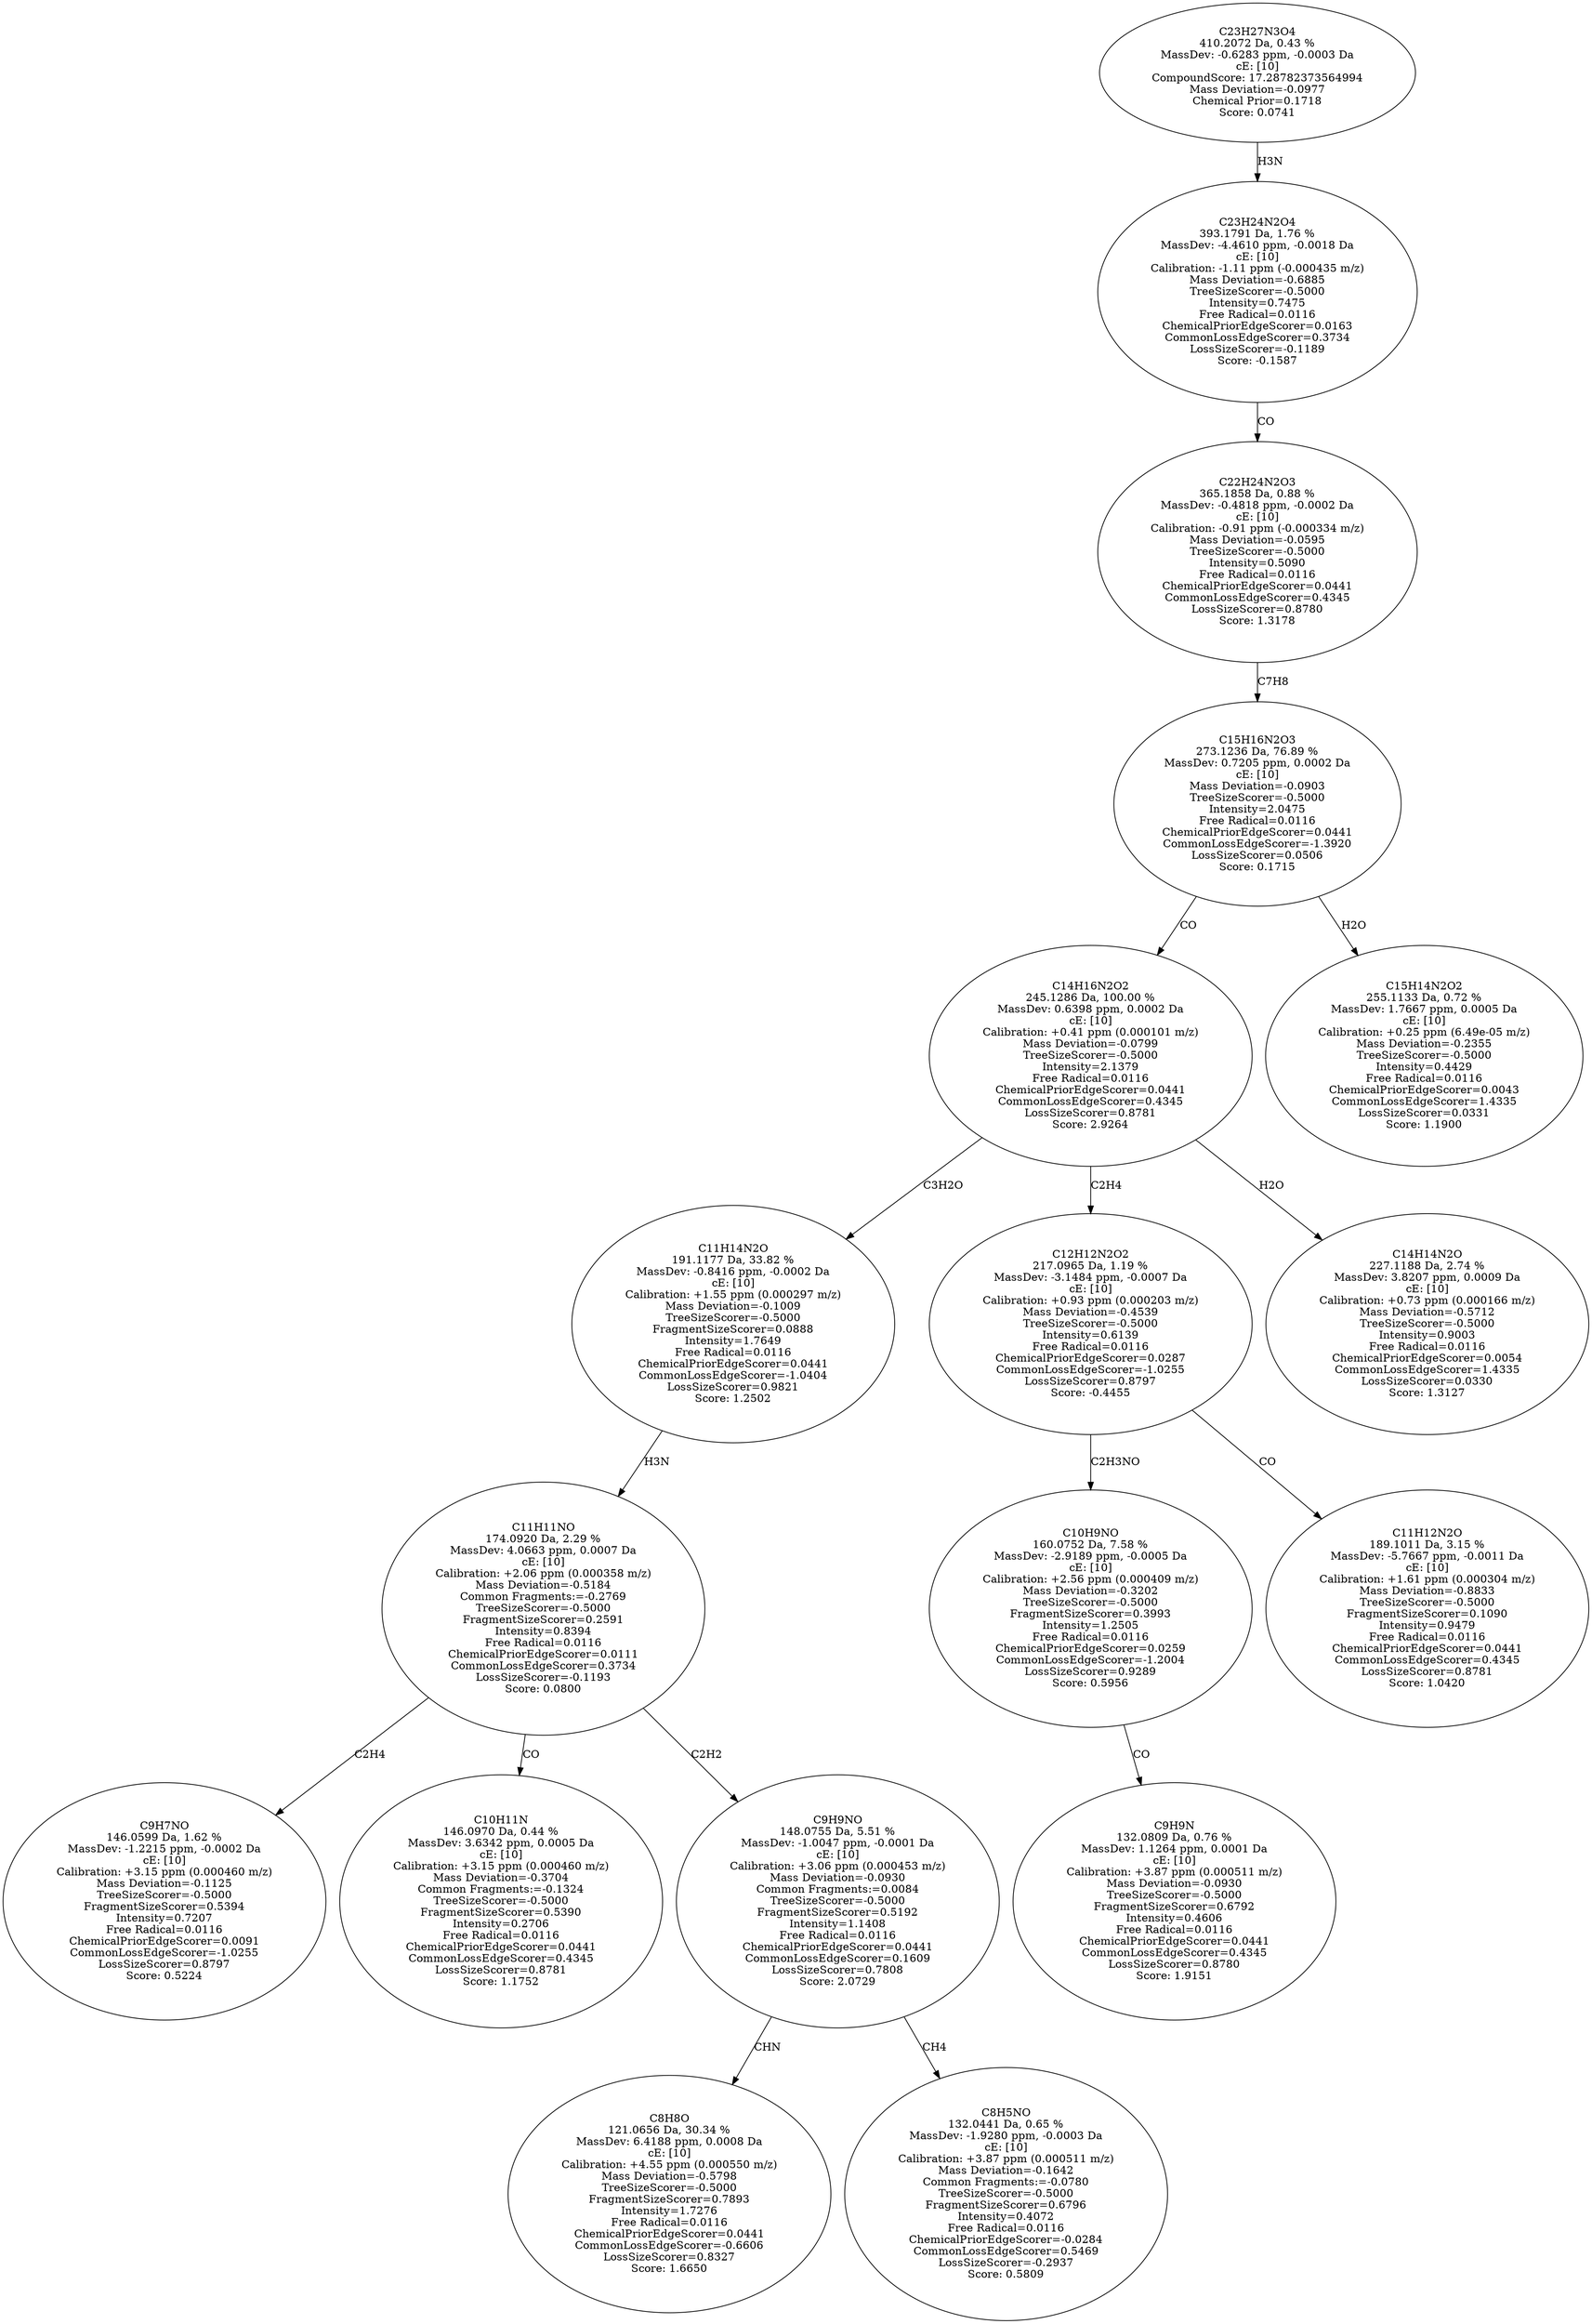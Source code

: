 strict digraph {
v1 [label="C9H7NO\n146.0599 Da, 1.62 %\nMassDev: -1.2215 ppm, -0.0002 Da\ncE: [10]\nCalibration: +3.15 ppm (0.000460 m/z)\nMass Deviation=-0.1125\nTreeSizeScorer=-0.5000\nFragmentSizeScorer=0.5394\nIntensity=0.7207\nFree Radical=0.0116\nChemicalPriorEdgeScorer=0.0091\nCommonLossEdgeScorer=-1.0255\nLossSizeScorer=0.8797\nScore: 0.5224"];
v2 [label="C10H11N\n146.0970 Da, 0.44 %\nMassDev: 3.6342 ppm, 0.0005 Da\ncE: [10]\nCalibration: +3.15 ppm (0.000460 m/z)\nMass Deviation=-0.3704\nCommon Fragments:=-0.1324\nTreeSizeScorer=-0.5000\nFragmentSizeScorer=0.5390\nIntensity=0.2706\nFree Radical=0.0116\nChemicalPriorEdgeScorer=0.0441\nCommonLossEdgeScorer=0.4345\nLossSizeScorer=0.8781\nScore: 1.1752"];
v3 [label="C8H8O\n121.0656 Da, 30.34 %\nMassDev: 6.4188 ppm, 0.0008 Da\ncE: [10]\nCalibration: +4.55 ppm (0.000550 m/z)\nMass Deviation=-0.5798\nTreeSizeScorer=-0.5000\nFragmentSizeScorer=0.7893\nIntensity=1.7276\nFree Radical=0.0116\nChemicalPriorEdgeScorer=0.0441\nCommonLossEdgeScorer=-0.6606\nLossSizeScorer=0.8327\nScore: 1.6650"];
v4 [label="C8H5NO\n132.0441 Da, 0.65 %\nMassDev: -1.9280 ppm, -0.0003 Da\ncE: [10]\nCalibration: +3.87 ppm (0.000511 m/z)\nMass Deviation=-0.1642\nCommon Fragments:=-0.0780\nTreeSizeScorer=-0.5000\nFragmentSizeScorer=0.6796\nIntensity=0.4072\nFree Radical=0.0116\nChemicalPriorEdgeScorer=-0.0284\nCommonLossEdgeScorer=0.5469\nLossSizeScorer=-0.2937\nScore: 0.5809"];
v5 [label="C9H9NO\n148.0755 Da, 5.51 %\nMassDev: -1.0047 ppm, -0.0001 Da\ncE: [10]\nCalibration: +3.06 ppm (0.000453 m/z)\nMass Deviation=-0.0930\nCommon Fragments:=0.0084\nTreeSizeScorer=-0.5000\nFragmentSizeScorer=0.5192\nIntensity=1.1408\nFree Radical=0.0116\nChemicalPriorEdgeScorer=0.0441\nCommonLossEdgeScorer=0.1609\nLossSizeScorer=0.7808\nScore: 2.0729"];
v6 [label="C11H11NO\n174.0920 Da, 2.29 %\nMassDev: 4.0663 ppm, 0.0007 Da\ncE: [10]\nCalibration: +2.06 ppm (0.000358 m/z)\nMass Deviation=-0.5184\nCommon Fragments:=-0.2769\nTreeSizeScorer=-0.5000\nFragmentSizeScorer=0.2591\nIntensity=0.8394\nFree Radical=0.0116\nChemicalPriorEdgeScorer=0.0111\nCommonLossEdgeScorer=0.3734\nLossSizeScorer=-0.1193\nScore: 0.0800"];
v7 [label="C11H14N2O\n191.1177 Da, 33.82 %\nMassDev: -0.8416 ppm, -0.0002 Da\ncE: [10]\nCalibration: +1.55 ppm (0.000297 m/z)\nMass Deviation=-0.1009\nTreeSizeScorer=-0.5000\nFragmentSizeScorer=0.0888\nIntensity=1.7649\nFree Radical=0.0116\nChemicalPriorEdgeScorer=0.0441\nCommonLossEdgeScorer=-1.0404\nLossSizeScorer=0.9821\nScore: 1.2502"];
v8 [label="C9H9N\n132.0809 Da, 0.76 %\nMassDev: 1.1264 ppm, 0.0001 Da\ncE: [10]\nCalibration: +3.87 ppm (0.000511 m/z)\nMass Deviation=-0.0930\nTreeSizeScorer=-0.5000\nFragmentSizeScorer=0.6792\nIntensity=0.4606\nFree Radical=0.0116\nChemicalPriorEdgeScorer=0.0441\nCommonLossEdgeScorer=0.4345\nLossSizeScorer=0.8780\nScore: 1.9151"];
v9 [label="C10H9NO\n160.0752 Da, 7.58 %\nMassDev: -2.9189 ppm, -0.0005 Da\ncE: [10]\nCalibration: +2.56 ppm (0.000409 m/z)\nMass Deviation=-0.3202\nTreeSizeScorer=-0.5000\nFragmentSizeScorer=0.3993\nIntensity=1.2505\nFree Radical=0.0116\nChemicalPriorEdgeScorer=0.0259\nCommonLossEdgeScorer=-1.2004\nLossSizeScorer=0.9289\nScore: 0.5956"];
v10 [label="C11H12N2O\n189.1011 Da, 3.15 %\nMassDev: -5.7667 ppm, -0.0011 Da\ncE: [10]\nCalibration: +1.61 ppm (0.000304 m/z)\nMass Deviation=-0.8833\nTreeSizeScorer=-0.5000\nFragmentSizeScorer=0.1090\nIntensity=0.9479\nFree Radical=0.0116\nChemicalPriorEdgeScorer=0.0441\nCommonLossEdgeScorer=0.4345\nLossSizeScorer=0.8781\nScore: 1.0420"];
v11 [label="C12H12N2O2\n217.0965 Da, 1.19 %\nMassDev: -3.1484 ppm, -0.0007 Da\ncE: [10]\nCalibration: +0.93 ppm (0.000203 m/z)\nMass Deviation=-0.4539\nTreeSizeScorer=-0.5000\nIntensity=0.6139\nFree Radical=0.0116\nChemicalPriorEdgeScorer=0.0287\nCommonLossEdgeScorer=-1.0255\nLossSizeScorer=0.8797\nScore: -0.4455"];
v12 [label="C14H14N2O\n227.1188 Da, 2.74 %\nMassDev: 3.8207 ppm, 0.0009 Da\ncE: [10]\nCalibration: +0.73 ppm (0.000166 m/z)\nMass Deviation=-0.5712\nTreeSizeScorer=-0.5000\nIntensity=0.9003\nFree Radical=0.0116\nChemicalPriorEdgeScorer=0.0054\nCommonLossEdgeScorer=1.4335\nLossSizeScorer=0.0330\nScore: 1.3127"];
v13 [label="C14H16N2O2\n245.1286 Da, 100.00 %\nMassDev: 0.6398 ppm, 0.0002 Da\ncE: [10]\nCalibration: +0.41 ppm (0.000101 m/z)\nMass Deviation=-0.0799\nTreeSizeScorer=-0.5000\nIntensity=2.1379\nFree Radical=0.0116\nChemicalPriorEdgeScorer=0.0441\nCommonLossEdgeScorer=0.4345\nLossSizeScorer=0.8781\nScore: 2.9264"];
v14 [label="C15H14N2O2\n255.1133 Da, 0.72 %\nMassDev: 1.7667 ppm, 0.0005 Da\ncE: [10]\nCalibration: +0.25 ppm (6.49e-05 m/z)\nMass Deviation=-0.2355\nTreeSizeScorer=-0.5000\nIntensity=0.4429\nFree Radical=0.0116\nChemicalPriorEdgeScorer=0.0043\nCommonLossEdgeScorer=1.4335\nLossSizeScorer=0.0331\nScore: 1.1900"];
v15 [label="C15H16N2O3\n273.1236 Da, 76.89 %\nMassDev: 0.7205 ppm, 0.0002 Da\ncE: [10]\nMass Deviation=-0.0903\nTreeSizeScorer=-0.5000\nIntensity=2.0475\nFree Radical=0.0116\nChemicalPriorEdgeScorer=0.0441\nCommonLossEdgeScorer=-1.3920\nLossSizeScorer=0.0506\nScore: 0.1715"];
v16 [label="C22H24N2O3\n365.1858 Da, 0.88 %\nMassDev: -0.4818 ppm, -0.0002 Da\ncE: [10]\nCalibration: -0.91 ppm (-0.000334 m/z)\nMass Deviation=-0.0595\nTreeSizeScorer=-0.5000\nIntensity=0.5090\nFree Radical=0.0116\nChemicalPriorEdgeScorer=0.0441\nCommonLossEdgeScorer=0.4345\nLossSizeScorer=0.8780\nScore: 1.3178"];
v17 [label="C23H24N2O4\n393.1791 Da, 1.76 %\nMassDev: -4.4610 ppm, -0.0018 Da\ncE: [10]\nCalibration: -1.11 ppm (-0.000435 m/z)\nMass Deviation=-0.6885\nTreeSizeScorer=-0.5000\nIntensity=0.7475\nFree Radical=0.0116\nChemicalPriorEdgeScorer=0.0163\nCommonLossEdgeScorer=0.3734\nLossSizeScorer=-0.1189\nScore: -0.1587"];
v18 [label="C23H27N3O4\n410.2072 Da, 0.43 %\nMassDev: -0.6283 ppm, -0.0003 Da\ncE: [10]\nCompoundScore: 17.28782373564994\nMass Deviation=-0.0977\nChemical Prior=0.1718\nScore: 0.0741"];
v6 -> v1 [label="C2H4"];
v6 -> v2 [label="CO"];
v5 -> v3 [label="CHN"];
v5 -> v4 [label="CH4"];
v6 -> v5 [label="C2H2"];
v7 -> v6 [label="H3N"];
v13 -> v7 [label="C3H2O"];
v9 -> v8 [label="CO"];
v11 -> v9 [label="C2H3NO"];
v11 -> v10 [label="CO"];
v13 -> v11 [label="C2H4"];
v13 -> v12 [label="H2O"];
v15 -> v13 [label="CO"];
v15 -> v14 [label="H2O"];
v16 -> v15 [label="C7H8"];
v17 -> v16 [label="CO"];
v18 -> v17 [label="H3N"];
}